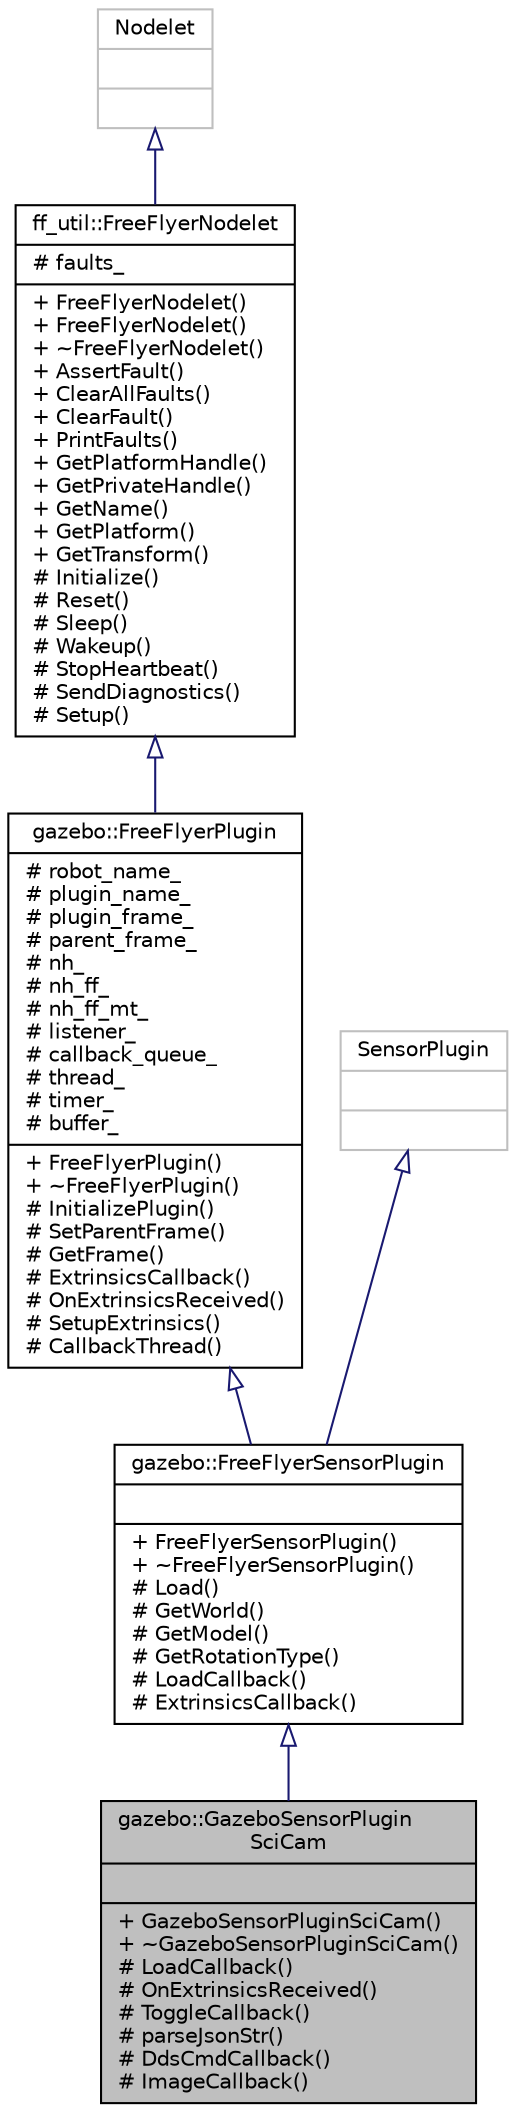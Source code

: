 digraph "gazebo::GazeboSensorPluginSciCam"
{
 // LATEX_PDF_SIZE
  edge [fontname="Helvetica",fontsize="10",labelfontname="Helvetica",labelfontsize="10"];
  node [fontname="Helvetica",fontsize="10",shape=record];
  Node1 [label="{gazebo::GazeboSensorPlugin\lSciCam\n||+ GazeboSensorPluginSciCam()\l+ ~GazeboSensorPluginSciCam()\l# LoadCallback()\l# OnExtrinsicsReceived()\l# ToggleCallback()\l# parseJsonStr()\l# DdsCmdCallback()\l# ImageCallback()\l}",height=0.2,width=0.4,color="black", fillcolor="grey75", style="filled", fontcolor="black",tooltip=" "];
  Node2 -> Node1 [dir="back",color="midnightblue",fontsize="10",style="solid",arrowtail="onormal",fontname="Helvetica"];
  Node2 [label="{gazebo::FreeFlyerSensorPlugin\n||+ FreeFlyerSensorPlugin()\l+ ~FreeFlyerSensorPlugin()\l# Load()\l# GetWorld()\l# GetModel()\l# GetRotationType()\l# LoadCallback()\l# ExtrinsicsCallback()\l}",height=0.2,width=0.4,color="black", fillcolor="white", style="filled",URL="$classgazebo_1_1FreeFlyerSensorPlugin.html",tooltip=" "];
  Node3 -> Node2 [dir="back",color="midnightblue",fontsize="10",style="solid",arrowtail="onormal",fontname="Helvetica"];
  Node3 [label="{gazebo::FreeFlyerPlugin\n|# robot_name_\l# plugin_name_\l# plugin_frame_\l# parent_frame_\l# nh_\l# nh_ff_\l# nh_ff_mt_\l# listener_\l# callback_queue_\l# thread_\l# timer_\l# buffer_\l|+ FreeFlyerPlugin()\l+ ~FreeFlyerPlugin()\l# InitializePlugin()\l# SetParentFrame()\l# GetFrame()\l# ExtrinsicsCallback()\l# OnExtrinsicsReceived()\l# SetupExtrinsics()\l# CallbackThread()\l}",height=0.2,width=0.4,color="black", fillcolor="white", style="filled",URL="$classgazebo_1_1FreeFlyerPlugin.html",tooltip=" "];
  Node4 -> Node3 [dir="back",color="midnightblue",fontsize="10",style="solid",arrowtail="onormal",fontname="Helvetica"];
  Node4 [label="{ff_util::FreeFlyerNodelet\n|# faults_\l|+ FreeFlyerNodelet()\l+ FreeFlyerNodelet()\l+ ~FreeFlyerNodelet()\l+ AssertFault()\l+ ClearAllFaults()\l+ ClearFault()\l+ PrintFaults()\l+ GetPlatformHandle()\l+ GetPrivateHandle()\l+ GetName()\l+ GetPlatform()\l+ GetTransform()\l# Initialize()\l# Reset()\l# Sleep()\l# Wakeup()\l# StopHeartbeat()\l# SendDiagnostics()\l# Setup()\l}",height=0.2,width=0.4,color="black", fillcolor="white", style="filled",URL="$classff__util_1_1FreeFlyerNodelet.html",tooltip=" "];
  Node5 -> Node4 [dir="back",color="midnightblue",fontsize="10",style="solid",arrowtail="onormal",fontname="Helvetica"];
  Node5 [label="{Nodelet\n||}",height=0.2,width=0.4,color="grey75", fillcolor="white", style="filled",tooltip=" "];
  Node6 -> Node2 [dir="back",color="midnightblue",fontsize="10",style="solid",arrowtail="onormal",fontname="Helvetica"];
  Node6 [label="{SensorPlugin\n||}",height=0.2,width=0.4,color="grey75", fillcolor="white", style="filled",tooltip=" "];
}

